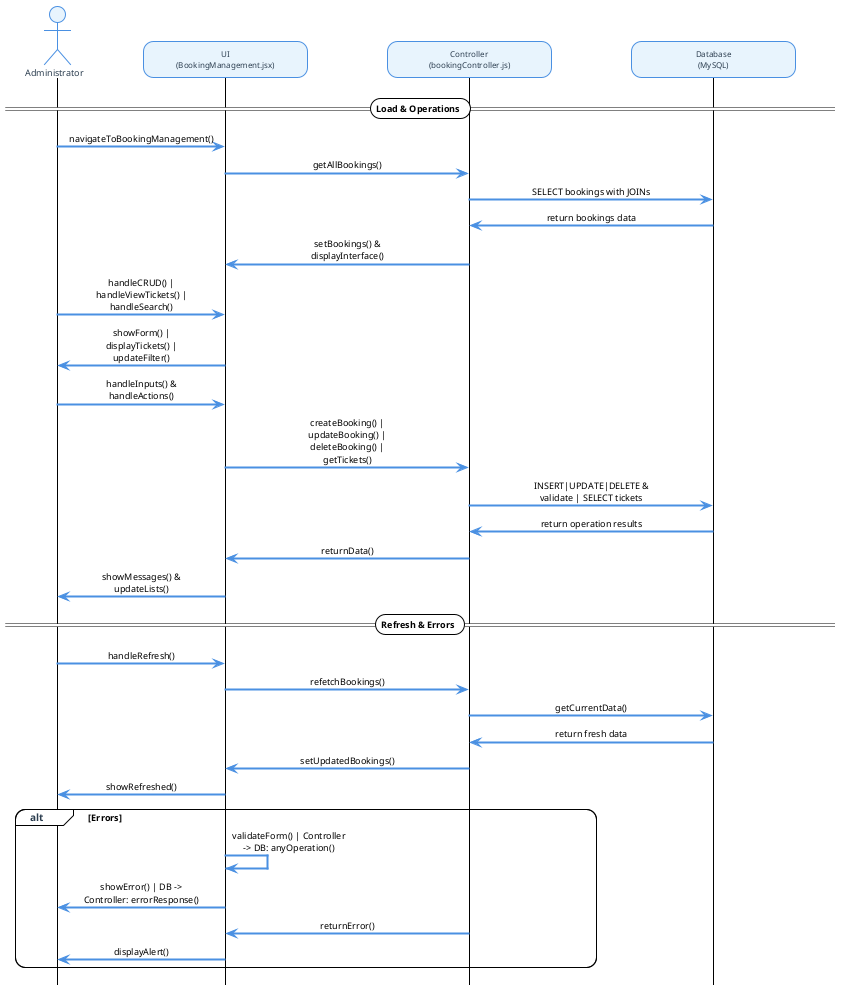 @startuml ModifyBooking
!theme plain
hide footbox
skinparam sequenceArrowThickness 2
skinparam roundcorner 20
skinparam maxmessagesize 120
skinparam ParticipantPadding 40
skinparam BoxPadding 20

' Make diagram much wider and shorter
skinparam minClassWidth 150
skinparam participant {
    Padding 35
}
skinparam sequenceMessageAlign center

' Font settings
skinparam defaultFontName Signika
skinparam defaultFontSize 9

' Actor styling
skinparam actor {
    BackgroundColor #E8F4FD
    BorderColor #4A90E2
    FontColor #2C3E50
    FontSize 9
}

' Participant styling
skinparam participant {
    BackgroundColor #E8F4FD
    BorderColor #4A90E2
    FontColor #2C3E50
    FontSize 8
}

' Arrow styling
skinparam sequence {
    ArrowColor #4A90E2
    MessageAlignment center
    GroupHeaderFontSize 10
    GroupHeaderFontColor #2C3E50
}

actor Administrator
participant "UI\n(BookingManagement.jsx)" as UI
participant "Controller\n(bookingController.js)" as Controller
participant "Database\n(MySQL)" as DB

== Load & Operations ==
Administrator -> UI: navigateToBookingManagement()
UI -> Controller: getAllBookings()
Controller -> DB: SELECT bookings with JOINs
DB -> Controller: return bookings data
Controller -> UI: setBookings() & displayInterface()

Administrator -> UI: handleCRUD() | handleViewTickets() | handleSearch()
UI -> Administrator: showForm() | displayTickets() | updateFilter()
Administrator -> UI: handleInputs() & handleActions()
UI -> Controller: createBooking() | updateBooking() | deleteBooking() | getTickets()
Controller -> DB: INSERT|UPDATE|DELETE & validate | SELECT tickets
DB -> Controller: return operation results
Controller -> UI: returnData()
UI -> Administrator: showMessages() & updateLists()

== Refresh & Errors ==
Administrator -> UI: handleRefresh()
UI -> Controller: refetchBookings()
Controller -> DB: getCurrentData()
DB -> Controller: return fresh data
Controller -> UI: setUpdatedBookings()
UI -> Administrator: showRefreshed()

alt Errors
    UI -> UI: validateForm() | Controller -> DB: anyOperation()
    UI -> Administrator: showError() | DB -> Controller: errorResponse()
    Controller -> UI: returnError()
    UI -> Administrator: displayAlert()
end

@enduml